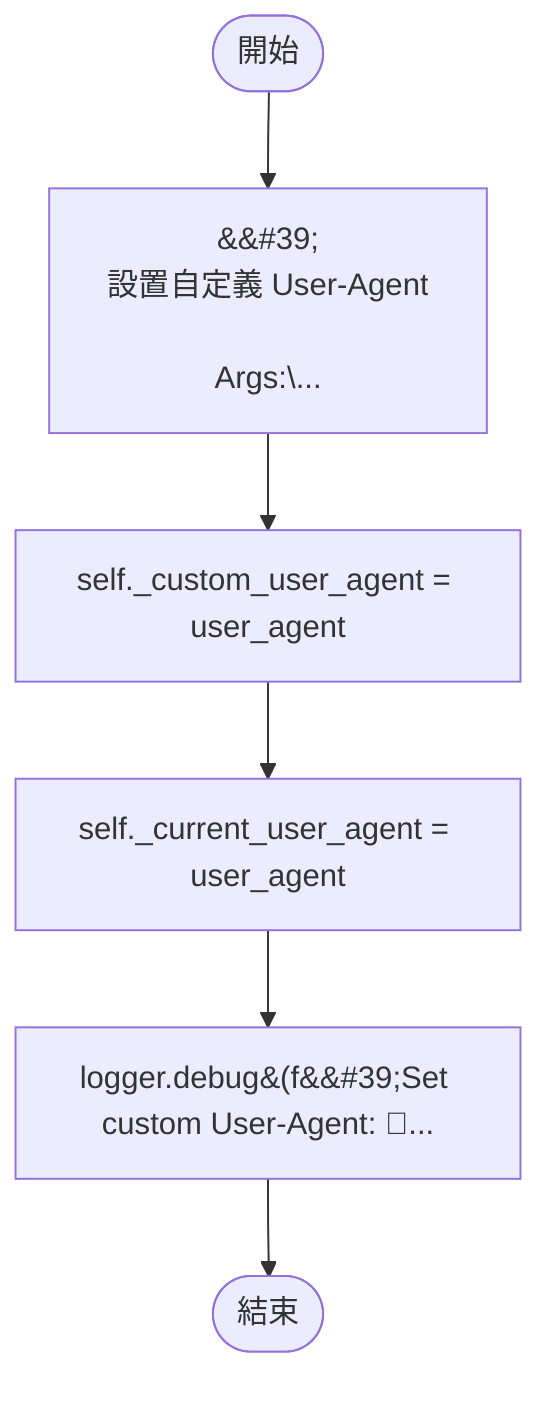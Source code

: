 flowchart TB
    n1([開始])
    n2([結束])
    n3[&amp;&#35;39;\n        設置自定義 User-Agent\n\n        Args:\...]
    n4[self._custom_user_agent = user_agent]
    n5[self._current_user_agent = user_agent]
    n6[logger.debug&#40;f&amp;&#35;39;Set custom User-Agent: &#1...]
    n1 --> n3
    n3 --> n4
    n4 --> n5
    n5 --> n6
    n6 --> n2